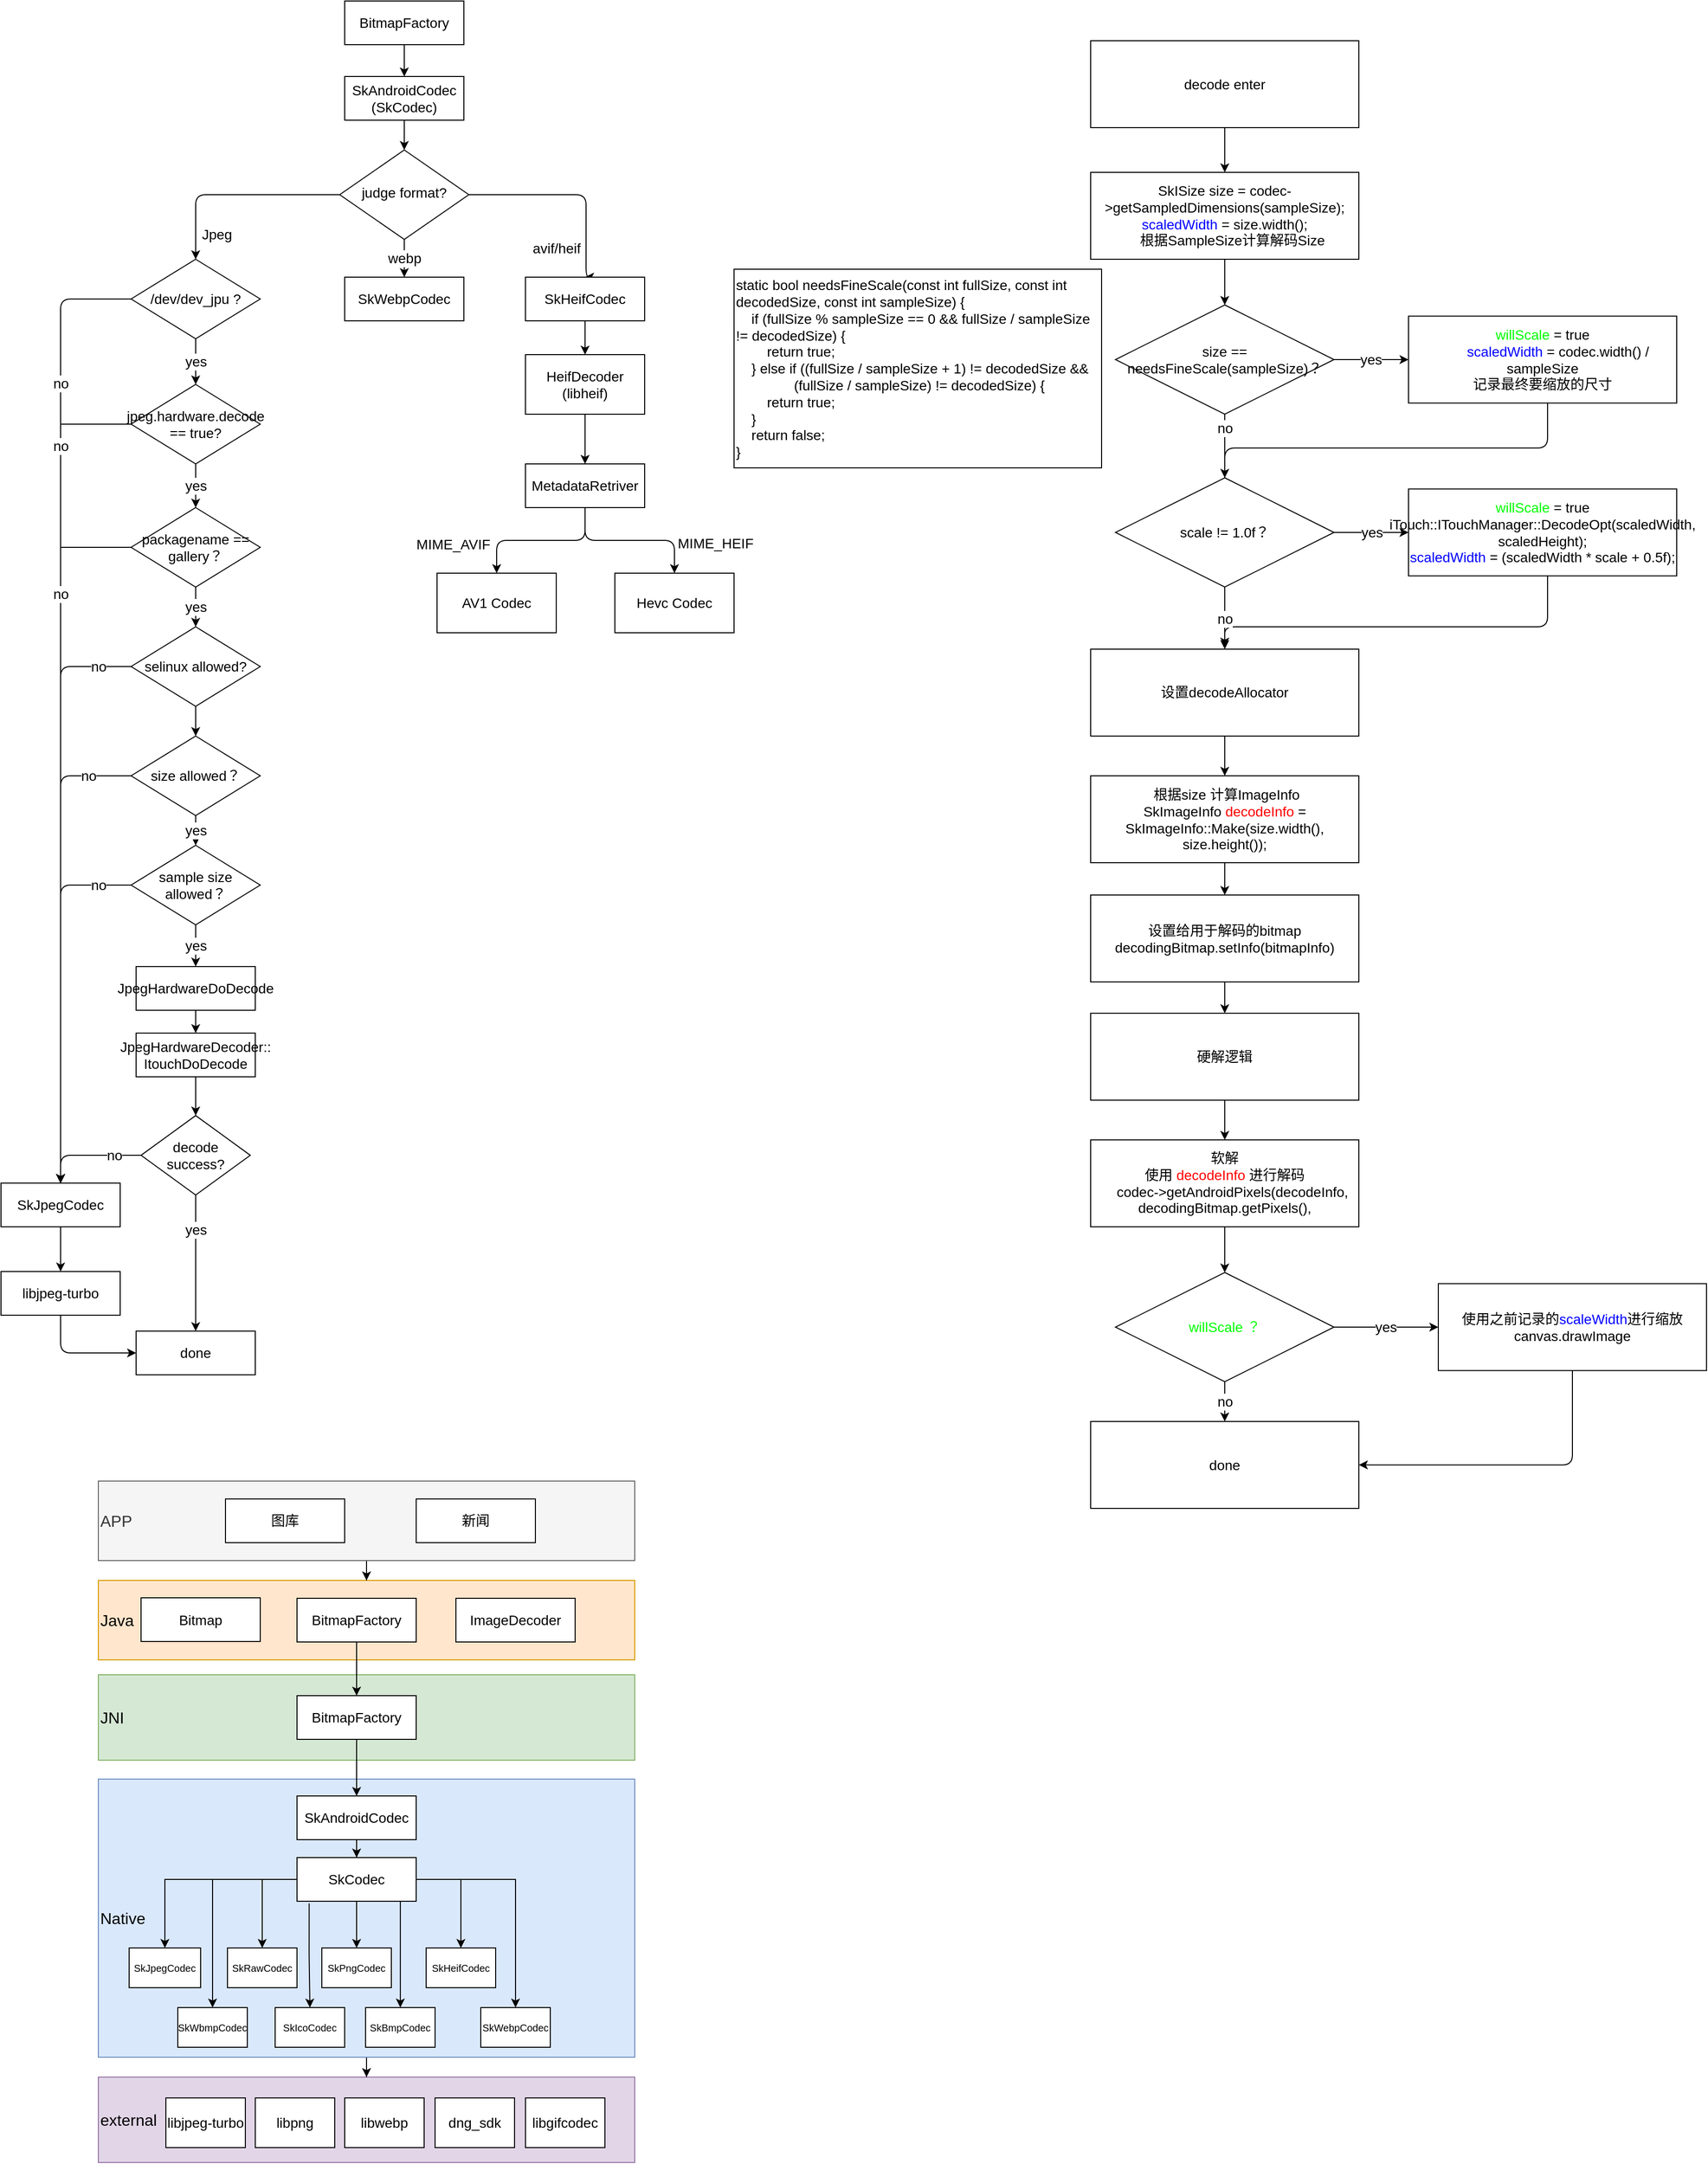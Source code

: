 <mxfile version="17.3.0" type="github" pages="3">
  <diagram id="500orS-XTbBu4sYQltuu" name="skia">
    <mxGraphModel dx="754" dy="507" grid="1" gridSize="10" guides="1" tooltips="1" connect="1" arrows="1" fold="1" page="1" pageScale="1" pageWidth="827" pageHeight="1169" math="0" shadow="0">
      <root>
        <mxCell id="0" />
        <mxCell id="1" parent="0" />
        <mxCell id="HiA6WimuZhYvN4gPvjFv-28" value="external" style="rounded=0;whiteSpace=wrap;html=1;fontSize=16;glass=0;strokeWidth=1;shadow=0;align=left;labelPosition=center;verticalLabelPosition=middle;verticalAlign=middle;fillColor=#e1d5e7;strokeColor=#9673a6;" vertex="1" parent="1">
          <mxGeometry x="110" y="2140" width="540" height="86" as="geometry" />
        </mxCell>
        <mxCell id="HiA6WimuZhYvN4gPvjFv-36" style="edgeStyle=orthogonalEdgeStyle;rounded=0;orthogonalLoop=1;jettySize=auto;html=1;fontSize=10;fontColor=#FFFFFF;exitX=0.5;exitY=1;exitDx=0;exitDy=0;" edge="1" parent="1" source="HiA6WimuZhYvN4gPvjFv-14" target="HiA6WimuZhYvN4gPvjFv-28">
          <mxGeometry relative="1" as="geometry">
            <mxPoint x="380" y="2117" as="sourcePoint" />
          </mxGeometry>
        </mxCell>
        <mxCell id="HiA6WimuZhYvN4gPvjFv-14" value="Native" style="rounded=0;whiteSpace=wrap;html=1;fontSize=16;glass=0;strokeWidth=1;shadow=0;align=left;labelPosition=center;verticalLabelPosition=middle;verticalAlign=middle;fillColor=#dae8fc;strokeColor=#6c8ebf;" vertex="1" parent="1">
          <mxGeometry x="110" y="1840" width="540" height="280" as="geometry" />
        </mxCell>
        <mxCell id="HiA6WimuZhYvN4gPvjFv-13" value="JNI" style="rounded=0;whiteSpace=wrap;html=1;fontSize=16;glass=0;strokeWidth=1;shadow=0;align=left;labelPosition=center;verticalLabelPosition=middle;verticalAlign=middle;fillColor=#d5e8d4;strokeColor=#82b366;" vertex="1" parent="1">
          <mxGeometry x="110" y="1735" width="540" height="86" as="geometry" />
        </mxCell>
        <mxCell id="HiA6WimuZhYvN4gPvjFv-4" value="Java" style="rounded=0;whiteSpace=wrap;html=1;fontSize=16;glass=0;strokeWidth=1;shadow=0;align=left;labelPosition=center;verticalLabelPosition=middle;verticalAlign=middle;fillColor=#ffe6cc;strokeColor=#d79b00;" vertex="1" parent="1">
          <mxGeometry x="110" y="1640" width="540" height="80" as="geometry" />
        </mxCell>
        <mxCell id="MJ2qZwMiihnjcdFoMeks-1" style="edgeStyle=orthogonalEdgeStyle;rounded=0;orthogonalLoop=1;jettySize=auto;html=1;entryX=0.5;entryY=0;entryDx=0;entryDy=0;fontSize=14;" parent="1" source="MJ2qZwMiihnjcdFoMeks-2" target="MJ2qZwMiihnjcdFoMeks-8" edge="1">
          <mxGeometry relative="1" as="geometry" />
        </mxCell>
        <mxCell id="MJ2qZwMiihnjcdFoMeks-2" value="SkAndroidCodec&lt;br&gt;(SkCodec)" style="rounded=0;whiteSpace=wrap;html=1;fontSize=14;glass=0;strokeWidth=1;shadow=0;" parent="1" vertex="1">
          <mxGeometry x="358" y="126" width="120" height="44" as="geometry" />
        </mxCell>
        <mxCell id="MJ2qZwMiihnjcdFoMeks-5" style="edgeStyle=orthogonalEdgeStyle;curved=0;rounded=1;sketch=0;orthogonalLoop=1;jettySize=auto;html=1;fontSize=14;" parent="1" source="MJ2qZwMiihnjcdFoMeks-8" target="MJ2qZwMiihnjcdFoMeks-15" edge="1">
          <mxGeometry relative="1" as="geometry" />
        </mxCell>
        <mxCell id="MJ2qZwMiihnjcdFoMeks-6" value="Jpeg" style="edgeLabel;html=1;align=center;verticalAlign=middle;resizable=0;points=[];fontSize=14;" parent="MJ2qZwMiihnjcdFoMeks-5" vertex="1" connectable="0">
          <mxGeometry x="-0.12" y="2" relative="1" as="geometry">
            <mxPoint x="-32" y="38" as="offset" />
          </mxGeometry>
        </mxCell>
        <mxCell id="MJ2qZwMiihnjcdFoMeks-7" value="webp" style="edgeStyle=orthogonalEdgeStyle;curved=0;rounded=1;sketch=0;orthogonalLoop=1;jettySize=auto;html=1;fontSize=14;" parent="1" source="MJ2qZwMiihnjcdFoMeks-8" target="MJ2qZwMiihnjcdFoMeks-11" edge="1">
          <mxGeometry relative="1" as="geometry" />
        </mxCell>
        <mxCell id="Aa1SYWjQIrs8PlUR-I1k-2" style="edgeStyle=orthogonalEdgeStyle;rounded=1;orthogonalLoop=1;jettySize=auto;html=1;fontSize=14;exitX=1;exitY=0.5;exitDx=0;exitDy=0;entryX=0.5;entryY=0;entryDx=0;entryDy=0;" parent="1" source="MJ2qZwMiihnjcdFoMeks-8" target="Aa1SYWjQIrs8PlUR-I1k-1" edge="1">
          <mxGeometry relative="1" as="geometry">
            <mxPoint x="463" y="236" as="sourcePoint" />
            <Array as="points">
              <mxPoint x="601" y="245" />
            </Array>
          </mxGeometry>
        </mxCell>
        <mxCell id="Aa1SYWjQIrs8PlUR-I1k-3" value="avif/heif" style="edgeLabel;html=1;align=center;verticalAlign=middle;resizable=0;points=[];fontSize=14;" parent="Aa1SYWjQIrs8PlUR-I1k-2" vertex="1" connectable="0">
          <mxGeometry x="0.306" y="-5" relative="1" as="geometry">
            <mxPoint x="-25" y="40" as="offset" />
          </mxGeometry>
        </mxCell>
        <mxCell id="MJ2qZwMiihnjcdFoMeks-8" value="judge format?" style="rhombus;whiteSpace=wrap;html=1;shadow=0;fontFamily=Helvetica;fontSize=14;align=center;strokeWidth=1;spacing=6;spacingTop=-4;rounded=0;" parent="1" vertex="1">
          <mxGeometry x="353" y="200" width="130" height="90" as="geometry" />
        </mxCell>
        <mxCell id="MJ2qZwMiihnjcdFoMeks-11" value="SkWebpCodec" style="rounded=0;whiteSpace=wrap;html=1;fontSize=14;glass=0;strokeWidth=1;shadow=0;" parent="1" vertex="1">
          <mxGeometry x="358" y="328" width="120" height="44" as="geometry" />
        </mxCell>
        <mxCell id="MJ2qZwMiihnjcdFoMeks-13" value="yes" style="edgeStyle=orthogonalEdgeStyle;curved=0;rounded=1;sketch=0;orthogonalLoop=1;jettySize=auto;html=1;fontSize=14;entryX=0.5;entryY=0;entryDx=0;entryDy=0;" parent="1" source="MJ2qZwMiihnjcdFoMeks-15" target="R-MHD2BmySgL1vxm9D8J-2" edge="1">
          <mxGeometry relative="1" as="geometry" />
        </mxCell>
        <mxCell id="MJ2qZwMiihnjcdFoMeks-14" value="no" style="edgeStyle=orthogonalEdgeStyle;rounded=1;orthogonalLoop=1;jettySize=auto;html=1;exitX=0;exitY=0.5;exitDx=0;exitDy=0;fontSize=14;" parent="1" source="MJ2qZwMiihnjcdFoMeks-15" target="MJ2qZwMiihnjcdFoMeks-23" edge="1">
          <mxGeometry x="-0.675" relative="1" as="geometry">
            <mxPoint as="offset" />
          </mxGeometry>
        </mxCell>
        <mxCell id="MJ2qZwMiihnjcdFoMeks-15" value="/dev/dev_jpu ?" style="rhombus;whiteSpace=wrap;html=1;rounded=0;sketch=0;fontSize=14;" parent="1" vertex="1">
          <mxGeometry x="143" y="310" width="130" height="80" as="geometry" />
        </mxCell>
        <mxCell id="MJ2qZwMiihnjcdFoMeks-16" value="yes" style="edgeStyle=orthogonalEdgeStyle;curved=0;rounded=1;sketch=0;orthogonalLoop=1;jettySize=auto;html=1;entryX=0.5;entryY=0;entryDx=0;entryDy=0;fontSize=14;startArrow=none;" parent="1" source="R-MHD2BmySgL1vxm9D8J-2" target="R-MHD2BmySgL1vxm9D8J-6" edge="1">
          <mxGeometry relative="1" as="geometry" />
        </mxCell>
        <mxCell id="R-MHD2BmySgL1vxm9D8J-11" style="edgeStyle=orthogonalEdgeStyle;rounded=0;orthogonalLoop=1;jettySize=auto;html=1;fontSize=14;" parent="1" source="MJ2qZwMiihnjcdFoMeks-17" target="R-MHD2BmySgL1vxm9D8J-10" edge="1">
          <mxGeometry relative="1" as="geometry" />
        </mxCell>
        <mxCell id="MJ2qZwMiihnjcdFoMeks-17" value="JpegHardwareDoDecode" style="rounded=0;whiteSpace=wrap;html=1;fontSize=14;glass=0;strokeWidth=1;shadow=0;" parent="1" vertex="1">
          <mxGeometry x="148" y="1022.04" width="120" height="44" as="geometry" />
        </mxCell>
        <mxCell id="MJ2qZwMiihnjcdFoMeks-18" value="no" style="edgeStyle=orthogonalEdgeStyle;curved=0;rounded=1;sketch=0;orthogonalLoop=1;jettySize=auto;html=1;entryX=0.5;entryY=0;entryDx=0;entryDy=0;fontSize=14;" parent="1" source="MJ2qZwMiihnjcdFoMeks-21" target="MJ2qZwMiihnjcdFoMeks-23" edge="1">
          <mxGeometry x="-0.492" relative="1" as="geometry">
            <mxPoint as="offset" />
          </mxGeometry>
        </mxCell>
        <mxCell id="MJ2qZwMiihnjcdFoMeks-19" style="edgeStyle=orthogonalEdgeStyle;curved=0;rounded=1;sketch=0;orthogonalLoop=1;jettySize=auto;html=1;entryX=0.5;entryY=0;entryDx=0;entryDy=0;fontSize=14;" parent="1" source="MJ2qZwMiihnjcdFoMeks-21" target="MJ2qZwMiihnjcdFoMeks-24" edge="1">
          <mxGeometry relative="1" as="geometry">
            <Array as="points">
              <mxPoint x="192" y="1232.04" />
              <mxPoint x="192" y="1232.04" />
            </Array>
          </mxGeometry>
        </mxCell>
        <mxCell id="MJ2qZwMiihnjcdFoMeks-20" value="yes" style="edgeLabel;html=1;align=center;verticalAlign=middle;resizable=0;points=[];fontSize=14;" parent="MJ2qZwMiihnjcdFoMeks-19" vertex="1" connectable="0">
          <mxGeometry x="-0.827" y="-1" relative="1" as="geometry">
            <mxPoint x="1" y="23" as="offset" />
          </mxGeometry>
        </mxCell>
        <mxCell id="MJ2qZwMiihnjcdFoMeks-21" value="decode success?" style="rhombus;whiteSpace=wrap;html=1;rounded=0;sketch=0;fontSize=14;" parent="1" vertex="1">
          <mxGeometry x="153" y="1172.04" width="110" height="80" as="geometry" />
        </mxCell>
        <mxCell id="MJ2qZwMiihnjcdFoMeks-22" style="edgeStyle=orthogonalEdgeStyle;rounded=1;orthogonalLoop=1;jettySize=auto;html=1;fontSize=14;exitX=0.5;exitY=1;exitDx=0;exitDy=0;" parent="1" source="MJ2qZwMiihnjcdFoMeks-23" target="R-MHD2BmySgL1vxm9D8J-13" edge="1">
          <mxGeometry relative="1" as="geometry" />
        </mxCell>
        <mxCell id="MJ2qZwMiihnjcdFoMeks-23" value="SkJpegCodec" style="rounded=0;whiteSpace=wrap;html=1;fontSize=14;glass=0;strokeWidth=1;shadow=0;" parent="1" vertex="1">
          <mxGeometry x="12" y="1240.04" width="120" height="44" as="geometry" />
        </mxCell>
        <mxCell id="MJ2qZwMiihnjcdFoMeks-24" value="done" style="rounded=0;whiteSpace=wrap;html=1;fontSize=14;glass=0;strokeWidth=1;shadow=0;" parent="1" vertex="1">
          <mxGeometry x="148" y="1389.04" width="120" height="44" as="geometry" />
        </mxCell>
        <mxCell id="PBzpi2QiT0-hBkKqJuno-2" style="edgeStyle=orthogonalEdgeStyle;rounded=0;orthogonalLoop=1;jettySize=auto;html=1;entryX=0.5;entryY=0;entryDx=0;entryDy=0;fontSize=14;" parent="1" source="PBzpi2QiT0-hBkKqJuno-1" target="MJ2qZwMiihnjcdFoMeks-2" edge="1">
          <mxGeometry relative="1" as="geometry" />
        </mxCell>
        <mxCell id="PBzpi2QiT0-hBkKqJuno-1" value="BitmapFactory" style="rounded=0;whiteSpace=wrap;html=1;fontSize=14;glass=0;strokeWidth=1;shadow=0;" parent="1" vertex="1">
          <mxGeometry x="358" y="50" width="120" height="44" as="geometry" />
        </mxCell>
        <mxCell id="I4JQez4P7GIW5LG1t6vE-2" value="" style="edgeStyle=orthogonalEdgeStyle;rounded=1;orthogonalLoop=1;jettySize=auto;html=1;fontSize=14;" parent="1" source="Aa1SYWjQIrs8PlUR-I1k-1" target="I4JQez4P7GIW5LG1t6vE-1" edge="1">
          <mxGeometry relative="1" as="geometry" />
        </mxCell>
        <mxCell id="Aa1SYWjQIrs8PlUR-I1k-1" value="SkHeifCodec" style="rounded=0;whiteSpace=wrap;html=1;fontSize=14;glass=0;strokeWidth=1;shadow=0;" parent="1" vertex="1">
          <mxGeometry x="540" y="328" width="120" height="44" as="geometry" />
        </mxCell>
        <mxCell id="I4JQez4P7GIW5LG1t6vE-4" value="" style="edgeStyle=orthogonalEdgeStyle;rounded=1;orthogonalLoop=1;jettySize=auto;html=1;fontSize=14;" parent="1" source="I4JQez4P7GIW5LG1t6vE-1" target="I4JQez4P7GIW5LG1t6vE-3" edge="1">
          <mxGeometry relative="1" as="geometry" />
        </mxCell>
        <mxCell id="I4JQez4P7GIW5LG1t6vE-1" value="HeifDecoder&lt;br&gt;(libheif)" style="whiteSpace=wrap;html=1;fontSize=14;rounded=0;glass=0;strokeWidth=1;shadow=0;" parent="1" vertex="1">
          <mxGeometry x="540" y="406" width="120" height="60" as="geometry" />
        </mxCell>
        <mxCell id="I4JQez4P7GIW5LG1t6vE-6" value="" style="edgeStyle=orthogonalEdgeStyle;rounded=1;orthogonalLoop=1;jettySize=auto;html=1;fontSize=14;" parent="1" source="I4JQez4P7GIW5LG1t6vE-3" target="I4JQez4P7GIW5LG1t6vE-5" edge="1">
          <mxGeometry relative="1" as="geometry" />
        </mxCell>
        <mxCell id="I4JQez4P7GIW5LG1t6vE-9" value="MIME_AVIF" style="edgeLabel;html=1;align=center;verticalAlign=middle;resizable=0;points=[];fontSize=14;" parent="I4JQez4P7GIW5LG1t6vE-6" vertex="1" connectable="0">
          <mxGeometry x="0.441" y="8" relative="1" as="geometry">
            <mxPoint x="-55" y="-4" as="offset" />
          </mxGeometry>
        </mxCell>
        <mxCell id="I4JQez4P7GIW5LG1t6vE-8" style="edgeStyle=orthogonalEdgeStyle;rounded=1;orthogonalLoop=1;jettySize=auto;html=1;fontSize=14;" parent="1" source="I4JQez4P7GIW5LG1t6vE-3" target="I4JQez4P7GIW5LG1t6vE-7" edge="1">
          <mxGeometry relative="1" as="geometry" />
        </mxCell>
        <mxCell id="I4JQez4P7GIW5LG1t6vE-10" value="MIME_HEIF" style="edgeLabel;html=1;align=center;verticalAlign=middle;resizable=0;points=[];fontSize=14;" parent="I4JQez4P7GIW5LG1t6vE-8" vertex="1" connectable="0">
          <mxGeometry x="0.369" y="-3" relative="1" as="geometry">
            <mxPoint x="57" as="offset" />
          </mxGeometry>
        </mxCell>
        <mxCell id="I4JQez4P7GIW5LG1t6vE-3" value="MetadataRetriver" style="whiteSpace=wrap;html=1;fontSize=14;rounded=0;glass=0;strokeWidth=1;shadow=0;" parent="1" vertex="1">
          <mxGeometry x="540" y="516" width="120" height="44" as="geometry" />
        </mxCell>
        <mxCell id="I4JQez4P7GIW5LG1t6vE-5" value="AV1 Codec" style="whiteSpace=wrap;html=1;fontSize=14;rounded=0;glass=0;strokeWidth=1;shadow=0;" parent="1" vertex="1">
          <mxGeometry x="451" y="626" width="120" height="60" as="geometry" />
        </mxCell>
        <mxCell id="I4JQez4P7GIW5LG1t6vE-7" value="Hevc Codec" style="whiteSpace=wrap;html=1;fontSize=14;rounded=0;glass=0;strokeWidth=1;shadow=0;" parent="1" vertex="1">
          <mxGeometry x="630" y="626" width="120" height="60" as="geometry" />
        </mxCell>
        <mxCell id="R-MHD2BmySgL1vxm9D8J-5" value="no" style="edgeStyle=orthogonalEdgeStyle;rounded=0;orthogonalLoop=1;jettySize=auto;html=1;entryX=0.5;entryY=0;entryDx=0;entryDy=0;exitX=0;exitY=0.5;exitDx=0;exitDy=0;fontSize=14;" parent="1" source="R-MHD2BmySgL1vxm9D8J-2" target="MJ2qZwMiihnjcdFoMeks-23" edge="1">
          <mxGeometry x="-0.777" relative="1" as="geometry">
            <Array as="points">
              <mxPoint x="72" y="476" />
            </Array>
            <mxPoint as="offset" />
          </mxGeometry>
        </mxCell>
        <mxCell id="R-MHD2BmySgL1vxm9D8J-2" value="jpeg.hardware.decode == true?" style="rhombus;whiteSpace=wrap;html=1;rounded=0;sketch=0;fontSize=14;" parent="1" vertex="1">
          <mxGeometry x="143" y="436" width="130" height="80" as="geometry" />
        </mxCell>
        <mxCell id="R-MHD2BmySgL1vxm9D8J-7" value="no" style="edgeStyle=orthogonalEdgeStyle;rounded=0;orthogonalLoop=1;jettySize=auto;html=1;fontSize=14;" parent="1" source="R-MHD2BmySgL1vxm9D8J-6" target="MJ2qZwMiihnjcdFoMeks-23" edge="1">
          <mxGeometry x="-0.67" relative="1" as="geometry">
            <mxPoint as="offset" />
          </mxGeometry>
        </mxCell>
        <mxCell id="R-MHD2BmySgL1vxm9D8J-8" value="yes" style="edgeStyle=orthogonalEdgeStyle;rounded=0;orthogonalLoop=1;jettySize=auto;html=1;fontSize=14;entryX=0.5;entryY=0;entryDx=0;entryDy=0;" parent="1" source="R-MHD2BmySgL1vxm9D8J-6" target="R-MHD2BmySgL1vxm9D8J-15" edge="1">
          <mxGeometry relative="1" as="geometry">
            <mxPoint x="208" y="700" as="targetPoint" />
          </mxGeometry>
        </mxCell>
        <mxCell id="R-MHD2BmySgL1vxm9D8J-6" value="packagename == gallery？" style="rhombus;whiteSpace=wrap;html=1;rounded=0;sketch=0;fontSize=14;" parent="1" vertex="1">
          <mxGeometry x="143" y="560" width="130" height="80" as="geometry" />
        </mxCell>
        <mxCell id="R-MHD2BmySgL1vxm9D8J-12" style="edgeStyle=orthogonalEdgeStyle;rounded=0;orthogonalLoop=1;jettySize=auto;html=1;fontSize=14;" parent="1" source="R-MHD2BmySgL1vxm9D8J-10" target="MJ2qZwMiihnjcdFoMeks-21" edge="1">
          <mxGeometry relative="1" as="geometry" />
        </mxCell>
        <mxCell id="R-MHD2BmySgL1vxm9D8J-10" value="JpegHardwareDecoder::&lt;br&gt;ItouchDoDecode" style="rounded=0;whiteSpace=wrap;html=1;fontSize=14;glass=0;strokeWidth=1;shadow=0;" parent="1" vertex="1">
          <mxGeometry x="148" y="1089.04" width="120" height="44" as="geometry" />
        </mxCell>
        <mxCell id="R-MHD2BmySgL1vxm9D8J-14" style="edgeStyle=orthogonalEdgeStyle;rounded=1;orthogonalLoop=1;jettySize=auto;html=1;entryX=0;entryY=0.5;entryDx=0;entryDy=0;fontSize=14;exitX=0.5;exitY=1;exitDx=0;exitDy=0;" parent="1" source="R-MHD2BmySgL1vxm9D8J-13" target="MJ2qZwMiihnjcdFoMeks-24" edge="1">
          <mxGeometry relative="1" as="geometry" />
        </mxCell>
        <mxCell id="R-MHD2BmySgL1vxm9D8J-13" value="libjpeg-turbo" style="rounded=0;whiteSpace=wrap;html=1;fontSize=14;glass=0;strokeWidth=1;shadow=0;" parent="1" vertex="1">
          <mxGeometry x="12" y="1329.04" width="120" height="44" as="geometry" />
        </mxCell>
        <mxCell id="R-MHD2BmySgL1vxm9D8J-17" value="yes" style="edgeStyle=orthogonalEdgeStyle;rounded=1;orthogonalLoop=1;jettySize=auto;html=1;entryX=0.5;entryY=0;entryDx=0;entryDy=0;fontSize=14;exitX=0.5;exitY=1;exitDx=0;exitDy=0;" parent="1" source="R-MHD2BmySgL1vxm9D8J-21" target="MJ2qZwMiihnjcdFoMeks-17" edge="1">
          <mxGeometry relative="1" as="geometry">
            <mxPoint x="207.941" y="990.004" as="sourcePoint" />
          </mxGeometry>
        </mxCell>
        <mxCell id="R-MHD2BmySgL1vxm9D8J-18" value="no" style="edgeStyle=orthogonalEdgeStyle;rounded=1;orthogonalLoop=1;jettySize=auto;html=1;fontSize=14;" parent="1" source="R-MHD2BmySgL1vxm9D8J-15" target="MJ2qZwMiihnjcdFoMeks-23" edge="1">
          <mxGeometry x="-0.888" relative="1" as="geometry">
            <mxPoint as="offset" />
          </mxGeometry>
        </mxCell>
        <mxCell id="R-MHD2BmySgL1vxm9D8J-20" style="edgeStyle=orthogonalEdgeStyle;rounded=1;orthogonalLoop=1;jettySize=auto;html=1;fontSize=14;" parent="1" source="R-MHD2BmySgL1vxm9D8J-15" target="R-MHD2BmySgL1vxm9D8J-19" edge="1">
          <mxGeometry relative="1" as="geometry" />
        </mxCell>
        <mxCell id="R-MHD2BmySgL1vxm9D8J-15" value="selinux allowed?" style="rhombus;whiteSpace=wrap;html=1;rounded=0;sketch=0;fontSize=14;" parent="1" vertex="1">
          <mxGeometry x="143" y="680" width="130" height="80" as="geometry" />
        </mxCell>
        <mxCell id="R-MHD2BmySgL1vxm9D8J-22" value="yes" style="edgeStyle=orthogonalEdgeStyle;rounded=1;orthogonalLoop=1;jettySize=auto;html=1;fontSize=14;" parent="1" source="R-MHD2BmySgL1vxm9D8J-19" target="R-MHD2BmySgL1vxm9D8J-21" edge="1">
          <mxGeometry relative="1" as="geometry" />
        </mxCell>
        <mxCell id="R-MHD2BmySgL1vxm9D8J-23" value="no" style="edgeStyle=orthogonalEdgeStyle;rounded=1;orthogonalLoop=1;jettySize=auto;html=1;entryX=0.5;entryY=0;entryDx=0;entryDy=0;fontSize=14;" parent="1" source="R-MHD2BmySgL1vxm9D8J-19" target="MJ2qZwMiihnjcdFoMeks-23" edge="1">
          <mxGeometry x="-0.821" relative="1" as="geometry">
            <mxPoint as="offset" />
          </mxGeometry>
        </mxCell>
        <mxCell id="R-MHD2BmySgL1vxm9D8J-19" value="size allowed？" style="rhombus;whiteSpace=wrap;html=1;rounded=0;sketch=0;fontSize=14;" parent="1" vertex="1">
          <mxGeometry x="143" y="790" width="130" height="80" as="geometry" />
        </mxCell>
        <mxCell id="R-MHD2BmySgL1vxm9D8J-24" value="no" style="edgeStyle=orthogonalEdgeStyle;rounded=1;orthogonalLoop=1;jettySize=auto;html=1;entryX=0.5;entryY=0;entryDx=0;entryDy=0;fontSize=14;" parent="1" source="R-MHD2BmySgL1vxm9D8J-21" target="MJ2qZwMiihnjcdFoMeks-23" edge="1">
          <mxGeometry x="-0.822" relative="1" as="geometry">
            <mxPoint as="offset" />
          </mxGeometry>
        </mxCell>
        <mxCell id="R-MHD2BmySgL1vxm9D8J-21" value="sample size allowed？" style="rhombus;whiteSpace=wrap;html=1;rounded=0;sketch=0;fontSize=14;" parent="1" vertex="1">
          <mxGeometry x="143" y="900" width="130" height="80" as="geometry" />
        </mxCell>
        <mxCell id="R-MHD2BmySgL1vxm9D8J-27" value="" style="edgeStyle=orthogonalEdgeStyle;rounded=1;orthogonalLoop=1;jettySize=auto;html=1;fontSize=14;entryX=0.5;entryY=0;entryDx=0;entryDy=0;" parent="1" source="R-MHD2BmySgL1vxm9D8J-25" target="R-MHD2BmySgL1vxm9D8J-29" edge="1">
          <mxGeometry relative="1" as="geometry">
            <mxPoint x="1244" y="383.75" as="targetPoint" />
          </mxGeometry>
        </mxCell>
        <mxCell id="R-MHD2BmySgL1vxm9D8J-25" value="SkISize size = codec-&amp;gt;getSampledDimensions(sampleSize);&lt;br&gt;&lt;font color=&quot;#0000ff&quot;&gt;scaledWidth &lt;/font&gt;= size.width();&lt;br&gt;&lt;div&gt;&amp;nbsp; &amp;nbsp; 根据SampleSize计算解码Size&lt;/div&gt;" style="whiteSpace=wrap;html=1;fontSize=14;rounded=0;glass=0;strokeWidth=1;shadow=0;" parent="1" vertex="1">
          <mxGeometry x="1109" y="222.5" width="270" height="87.5" as="geometry" />
        </mxCell>
        <mxCell id="R-MHD2BmySgL1vxm9D8J-33" style="edgeStyle=orthogonalEdgeStyle;rounded=1;orthogonalLoop=1;jettySize=auto;html=1;entryX=0.5;entryY=0;entryDx=0;entryDy=0;fontSize=14;" parent="1" source="R-MHD2BmySgL1vxm9D8J-28" target="R-MHD2BmySgL1vxm9D8J-34" edge="1">
          <mxGeometry relative="1" as="geometry">
            <Array as="points">
              <mxPoint x="1569" y="500" />
              <mxPoint x="1244" y="500" />
            </Array>
          </mxGeometry>
        </mxCell>
        <mxCell id="R-MHD2BmySgL1vxm9D8J-28" value="&lt;font color=&quot;#00ff00&quot;&gt;willScale&lt;/font&gt; = true&lt;br&gt;&lt;div&gt;&amp;nbsp; &amp;nbsp; &amp;nbsp; &amp;nbsp; &lt;font color=&quot;#0000ff&quot;&gt;scaledWidth&lt;/font&gt; = codec.width() / sampleSize&lt;/div&gt;&lt;div&gt;记录最终要缩放的尺寸&lt;/div&gt;" style="whiteSpace=wrap;html=1;fontSize=14;rounded=0;glass=0;strokeWidth=1;shadow=0;" parent="1" vertex="1">
          <mxGeometry x="1429" y="367.25" width="270" height="87.5" as="geometry" />
        </mxCell>
        <mxCell id="R-MHD2BmySgL1vxm9D8J-30" value="yes" style="edgeStyle=orthogonalEdgeStyle;rounded=1;orthogonalLoop=1;jettySize=auto;html=1;fontSize=14;" parent="1" source="R-MHD2BmySgL1vxm9D8J-29" target="R-MHD2BmySgL1vxm9D8J-28" edge="1">
          <mxGeometry relative="1" as="geometry" />
        </mxCell>
        <mxCell id="R-MHD2BmySgL1vxm9D8J-32" value="yes" style="edgeStyle=orthogonalEdgeStyle;rounded=1;orthogonalLoop=1;jettySize=auto;html=1;entryX=0;entryY=0.5;entryDx=0;entryDy=0;fontSize=14;startArrow=none;" parent="1" source="R-MHD2BmySgL1vxm9D8J-34" target="R-MHD2BmySgL1vxm9D8J-31" edge="1">
          <mxGeometry relative="1" as="geometry" />
        </mxCell>
        <mxCell id="R-MHD2BmySgL1vxm9D8J-29" value="size == needsFineScale(sampleSize)？" style="rhombus;whiteSpace=wrap;html=1;fontSize=14;" parent="1" vertex="1">
          <mxGeometry x="1134" y="356" width="220" height="110" as="geometry" />
        </mxCell>
        <mxCell id="R-MHD2BmySgL1vxm9D8J-38" style="edgeStyle=orthogonalEdgeStyle;rounded=1;orthogonalLoop=1;jettySize=auto;html=1;fontSize=14;" parent="1" source="R-MHD2BmySgL1vxm9D8J-31" edge="1">
          <mxGeometry relative="1" as="geometry">
            <mxPoint x="1244" y="700" as="targetPoint" />
            <Array as="points">
              <mxPoint x="1569" y="680" />
              <mxPoint x="1244" y="680" />
            </Array>
          </mxGeometry>
        </mxCell>
        <mxCell id="R-MHD2BmySgL1vxm9D8J-31" value="&lt;font color=&quot;#00ff00&quot;&gt;willScale&lt;/font&gt;&amp;nbsp;= true&lt;br&gt;iTouch::ITouchManager::DecodeOpt(scaledWidth, scaledHeight);&lt;br&gt;&lt;font color=&quot;#0000ff&quot;&gt;scaledWidth&lt;/font&gt; = (scaledWidth * scale + 0.5f);" style="whiteSpace=wrap;html=1;fontSize=14;rounded=0;glass=0;strokeWidth=1;shadow=0;" parent="1" vertex="1">
          <mxGeometry x="1429" y="541.25" width="270" height="87.5" as="geometry" />
        </mxCell>
        <mxCell id="R-MHD2BmySgL1vxm9D8J-37" value="no" style="edgeStyle=orthogonalEdgeStyle;rounded=1;orthogonalLoop=1;jettySize=auto;html=1;entryX=0.5;entryY=0;entryDx=0;entryDy=0;fontSize=14;" parent="1" source="R-MHD2BmySgL1vxm9D8J-34" target="R-MHD2BmySgL1vxm9D8J-36" edge="1">
          <mxGeometry relative="1" as="geometry" />
        </mxCell>
        <mxCell id="R-MHD2BmySgL1vxm9D8J-34" value="scale != 1.0f？" style="rhombus;whiteSpace=wrap;html=1;fontSize=14;" parent="1" vertex="1">
          <mxGeometry x="1134" y="530" width="220" height="110" as="geometry" />
        </mxCell>
        <mxCell id="R-MHD2BmySgL1vxm9D8J-35" value="no" style="edgeStyle=orthogonalEdgeStyle;rounded=1;orthogonalLoop=1;jettySize=auto;html=1;entryX=0.5;entryY=0;entryDx=0;entryDy=0;fontSize=14;endArrow=none;" parent="1" source="R-MHD2BmySgL1vxm9D8J-29" target="R-MHD2BmySgL1vxm9D8J-34" edge="1">
          <mxGeometry x="-0.562" relative="1" as="geometry">
            <mxPoint x="1244" y="466" as="sourcePoint" />
            <mxPoint x="1240" y="702.5" as="targetPoint" />
            <Array as="points">
              <mxPoint x="1244" y="480" />
              <mxPoint x="1244" y="480" />
            </Array>
            <mxPoint as="offset" />
          </mxGeometry>
        </mxCell>
        <mxCell id="R-MHD2BmySgL1vxm9D8J-41" style="edgeStyle=orthogonalEdgeStyle;rounded=1;orthogonalLoop=1;jettySize=auto;html=1;entryX=0.5;entryY=0;entryDx=0;entryDy=0;fontSize=14;" parent="1" source="R-MHD2BmySgL1vxm9D8J-36" target="R-MHD2BmySgL1vxm9D8J-39" edge="1">
          <mxGeometry relative="1" as="geometry" />
        </mxCell>
        <mxCell id="R-MHD2BmySgL1vxm9D8J-36" value="设置decodeAllocator" style="whiteSpace=wrap;html=1;fontSize=14;rounded=0;glass=0;strokeWidth=1;shadow=0;" parent="1" vertex="1">
          <mxGeometry x="1109" y="702.5" width="270" height="87.5" as="geometry" />
        </mxCell>
        <mxCell id="R-MHD2BmySgL1vxm9D8J-42" style="edgeStyle=orthogonalEdgeStyle;rounded=1;orthogonalLoop=1;jettySize=auto;html=1;fontSize=14;" parent="1" source="R-MHD2BmySgL1vxm9D8J-39" target="R-MHD2BmySgL1vxm9D8J-40" edge="1">
          <mxGeometry relative="1" as="geometry" />
        </mxCell>
        <mxCell id="R-MHD2BmySgL1vxm9D8J-39" value="&lt;div&gt;&amp;nbsp;根据size 计算ImageInfo&lt;/div&gt;&lt;div&gt;SkImageInfo &lt;font color=&quot;#ff0000&quot;&gt;decodeInfo &lt;/font&gt;= SkImageInfo::Make(size.width(), size.height()&lt;span&gt;);&lt;/span&gt;&lt;/div&gt;" style="whiteSpace=wrap;html=1;fontSize=14;rounded=0;glass=0;strokeWidth=1;shadow=0;" parent="1" vertex="1">
          <mxGeometry x="1109" y="830" width="270" height="87.5" as="geometry" />
        </mxCell>
        <mxCell id="R-MHD2BmySgL1vxm9D8J-44" style="edgeStyle=orthogonalEdgeStyle;rounded=1;orthogonalLoop=1;jettySize=auto;html=1;fontSize=14;" parent="1" source="R-MHD2BmySgL1vxm9D8J-40" target="R-MHD2BmySgL1vxm9D8J-43" edge="1">
          <mxGeometry relative="1" as="geometry" />
        </mxCell>
        <mxCell id="R-MHD2BmySgL1vxm9D8J-40" value="&lt;div&gt;设置给用于解码的bitmap&lt;/div&gt;&lt;div&gt;decodingBitmap.setInfo(bitmapInfo)&lt;br&gt;&lt;/div&gt;" style="whiteSpace=wrap;html=1;fontSize=14;rounded=0;glass=0;strokeWidth=1;shadow=0;" parent="1" vertex="1">
          <mxGeometry x="1109" y="950" width="270" height="87.5" as="geometry" />
        </mxCell>
        <mxCell id="R-MHD2BmySgL1vxm9D8J-46" style="edgeStyle=orthogonalEdgeStyle;rounded=1;orthogonalLoop=1;jettySize=auto;html=1;fontSize=14;" parent="1" source="R-MHD2BmySgL1vxm9D8J-43" target="R-MHD2BmySgL1vxm9D8J-45" edge="1">
          <mxGeometry relative="1" as="geometry" />
        </mxCell>
        <mxCell id="R-MHD2BmySgL1vxm9D8J-43" value="&lt;div&gt;硬解逻辑&lt;/div&gt;" style="whiteSpace=wrap;html=1;fontSize=14;rounded=0;glass=0;strokeWidth=1;shadow=0;" parent="1" vertex="1">
          <mxGeometry x="1109" y="1069.04" width="270" height="87.5" as="geometry" />
        </mxCell>
        <mxCell id="R-MHD2BmySgL1vxm9D8J-49" style="edgeStyle=orthogonalEdgeStyle;rounded=1;orthogonalLoop=1;jettySize=auto;html=1;fontSize=14;fontColor=#00FF00;" parent="1" source="R-MHD2BmySgL1vxm9D8J-45" target="R-MHD2BmySgL1vxm9D8J-48" edge="1">
          <mxGeometry relative="1" as="geometry" />
        </mxCell>
        <mxCell id="R-MHD2BmySgL1vxm9D8J-45" value="&lt;div&gt;软解&lt;/div&gt;&lt;div&gt;使用 &lt;font color=&quot;#ff0000&quot;&gt;decodeInfo &lt;/font&gt;进行解码&lt;/div&gt;&lt;div&gt;&lt;div&gt;&amp;nbsp; &amp;nbsp; codec-&amp;gt;getAndroidPixels(decodeInfo, decodingBitmap.getPixels(),&lt;/div&gt;&lt;/div&gt;" style="whiteSpace=wrap;html=1;fontSize=14;rounded=0;glass=0;strokeWidth=1;shadow=0;" parent="1" vertex="1">
          <mxGeometry x="1109" y="1196.54" width="270" height="87.5" as="geometry" />
        </mxCell>
        <mxCell id="R-MHD2BmySgL1vxm9D8J-53" style="edgeStyle=orthogonalEdgeStyle;rounded=1;orthogonalLoop=1;jettySize=auto;html=1;entryX=1;entryY=0.5;entryDx=0;entryDy=0;fontSize=14;fontColor=#000000;" parent="1" source="R-MHD2BmySgL1vxm9D8J-47" target="R-MHD2BmySgL1vxm9D8J-51" edge="1">
          <mxGeometry relative="1" as="geometry">
            <Array as="points">
              <mxPoint x="1594" y="1524" />
            </Array>
          </mxGeometry>
        </mxCell>
        <mxCell id="R-MHD2BmySgL1vxm9D8J-47" value="使用之前记录的&lt;font color=&quot;#0000ff&quot;&gt;scaleWidth&lt;/font&gt;进行缩放&lt;br&gt;canvas.drawImage" style="whiteSpace=wrap;html=1;fontSize=14;rounded=0;glass=0;strokeWidth=1;shadow=0;" parent="1" vertex="1">
          <mxGeometry x="1459" y="1341.25" width="270" height="87.5" as="geometry" />
        </mxCell>
        <mxCell id="R-MHD2BmySgL1vxm9D8J-50" value="yes" style="edgeStyle=orthogonalEdgeStyle;rounded=1;orthogonalLoop=1;jettySize=auto;html=1;fontSize=14;fontColor=#000000;" parent="1" source="R-MHD2BmySgL1vxm9D8J-48" target="R-MHD2BmySgL1vxm9D8J-47" edge="1">
          <mxGeometry relative="1" as="geometry" />
        </mxCell>
        <mxCell id="R-MHD2BmySgL1vxm9D8J-52" value="no" style="edgeStyle=orthogonalEdgeStyle;rounded=1;orthogonalLoop=1;jettySize=auto;html=1;entryX=0.5;entryY=0;entryDx=0;entryDy=0;fontSize=14;fontColor=#000000;" parent="1" source="R-MHD2BmySgL1vxm9D8J-48" target="R-MHD2BmySgL1vxm9D8J-51" edge="1">
          <mxGeometry relative="1" as="geometry" />
        </mxCell>
        <mxCell id="R-MHD2BmySgL1vxm9D8J-48" value="&lt;font color=&quot;#00ff00&quot;&gt;willScale ？&lt;/font&gt;" style="rhombus;whiteSpace=wrap;html=1;fontSize=14;" parent="1" vertex="1">
          <mxGeometry x="1134" y="1330" width="220" height="110" as="geometry" />
        </mxCell>
        <mxCell id="R-MHD2BmySgL1vxm9D8J-51" value="done" style="whiteSpace=wrap;html=1;fontSize=14;rounded=0;glass=0;strokeWidth=1;shadow=0;" parent="1" vertex="1">
          <mxGeometry x="1109" y="1480" width="270" height="87.5" as="geometry" />
        </mxCell>
        <mxCell id="R-MHD2BmySgL1vxm9D8J-55" style="edgeStyle=orthogonalEdgeStyle;rounded=1;orthogonalLoop=1;jettySize=auto;html=1;fontSize=14;fontColor=#000000;" parent="1" source="R-MHD2BmySgL1vxm9D8J-54" target="R-MHD2BmySgL1vxm9D8J-25" edge="1">
          <mxGeometry relative="1" as="geometry" />
        </mxCell>
        <mxCell id="R-MHD2BmySgL1vxm9D8J-54" value="decode enter" style="whiteSpace=wrap;html=1;fontSize=14;rounded=0;glass=0;strokeWidth=1;shadow=0;" parent="1" vertex="1">
          <mxGeometry x="1109" y="90" width="270" height="87.5" as="geometry" />
        </mxCell>
        <mxCell id="UaKKXYOaUqRYQ_CeCZ6T-1" value="&lt;div&gt;static bool needsFineScale(const int fullSize, const int decodedSize, const int sampleSize) {&lt;/div&gt;&lt;div&gt;&amp;nbsp; &amp;nbsp; if (fullSize % sampleSize == 0 &amp;amp;&amp;amp; fullSize / sampleSize != decodedSize) {&lt;/div&gt;&lt;div&gt;&amp;nbsp; &amp;nbsp; &amp;nbsp; &amp;nbsp; return true;&lt;/div&gt;&lt;div&gt;&amp;nbsp; &amp;nbsp; } else if ((fullSize / sampleSize + 1) != decodedSize &amp;amp;&amp;amp;&lt;/div&gt;&lt;div&gt;&amp;nbsp; &amp;nbsp; &amp;nbsp; &amp;nbsp; &amp;nbsp; &amp;nbsp; &amp;nbsp; &amp;nbsp;(fullSize / sampleSize) != decodedSize) {&lt;/div&gt;&lt;div&gt;&amp;nbsp; &amp;nbsp; &amp;nbsp; &amp;nbsp; return true;&lt;/div&gt;&lt;div&gt;&amp;nbsp; &amp;nbsp; }&lt;/div&gt;&lt;div&gt;&amp;nbsp; &amp;nbsp; return false;&lt;/div&gt;&lt;div&gt;}&lt;/div&gt;" style="whiteSpace=wrap;html=1;fontSize=14;rounded=0;glass=0;strokeWidth=1;shadow=0;align=left;" parent="1" vertex="1">
          <mxGeometry x="750" y="320" width="370" height="200" as="geometry" />
        </mxCell>
        <mxCell id="HiA6WimuZhYvN4gPvjFv-16" style="edgeStyle=orthogonalEdgeStyle;rounded=0;orthogonalLoop=1;jettySize=auto;html=1;fontColor=#000000;" edge="1" parent="1" source="HiA6WimuZhYvN4gPvjFv-2" target="HiA6WimuZhYvN4gPvjFv-6">
          <mxGeometry relative="1" as="geometry" />
        </mxCell>
        <mxCell id="HiA6WimuZhYvN4gPvjFv-2" value="BitmapFactory" style="rounded=0;whiteSpace=wrap;html=1;fontSize=14;glass=0;strokeWidth=1;shadow=0;fontColor=#000000;" vertex="1" parent="1">
          <mxGeometry x="310" y="1658" width="120" height="44" as="geometry" />
        </mxCell>
        <mxCell id="HiA6WimuZhYvN4gPvjFv-3" value="ImageDecoder" style="rounded=0;whiteSpace=wrap;html=1;fontSize=14;glass=0;strokeWidth=1;shadow=0;fontColor=#000000;" vertex="1" parent="1">
          <mxGeometry x="470" y="1658" width="120" height="44" as="geometry" />
        </mxCell>
        <mxCell id="HiA6WimuZhYvN4gPvjFv-17" style="edgeStyle=orthogonalEdgeStyle;rounded=0;orthogonalLoop=1;jettySize=auto;html=1;fontColor=#000000;" edge="1" parent="1" source="HiA6WimuZhYvN4gPvjFv-6" target="HiA6WimuZhYvN4gPvjFv-7">
          <mxGeometry relative="1" as="geometry" />
        </mxCell>
        <mxCell id="HiA6WimuZhYvN4gPvjFv-6" value="BitmapFactory" style="rounded=0;whiteSpace=wrap;html=1;fontSize=14;glass=0;strokeWidth=1;shadow=0;fontColor=#000000;" vertex="1" parent="1">
          <mxGeometry x="310" y="1756" width="120" height="44" as="geometry" />
        </mxCell>
        <mxCell id="HiA6WimuZhYvN4gPvjFv-18" style="edgeStyle=orthogonalEdgeStyle;rounded=0;orthogonalLoop=1;jettySize=auto;html=1;fontColor=#000000;" edge="1" parent="1" source="HiA6WimuZhYvN4gPvjFv-7" target="HiA6WimuZhYvN4gPvjFv-9">
          <mxGeometry relative="1" as="geometry" />
        </mxCell>
        <mxCell id="HiA6WimuZhYvN4gPvjFv-7" value="SkAndroidCodec" style="rounded=0;whiteSpace=wrap;html=1;fontSize=14;glass=0;strokeWidth=1;shadow=0;fontColor=#000000;" vertex="1" parent="1">
          <mxGeometry x="310" y="1857" width="120" height="44" as="geometry" />
        </mxCell>
        <mxCell id="HiA6WimuZhYvN4gPvjFv-29" style="edgeStyle=orthogonalEdgeStyle;rounded=0;orthogonalLoop=1;jettySize=auto;html=1;fontSize=16;fontColor=#FFFFFF;" edge="1" parent="1" source="HiA6WimuZhYvN4gPvjFv-9" target="HiA6WimuZhYvN4gPvjFv-22">
          <mxGeometry relative="1" as="geometry" />
        </mxCell>
        <mxCell id="HiA6WimuZhYvN4gPvjFv-30" style="edgeStyle=orthogonalEdgeStyle;rounded=0;orthogonalLoop=1;jettySize=auto;html=1;fontSize=16;fontColor=#FFFFFF;exitX=0.5;exitY=1;exitDx=0;exitDy=0;" edge="1" parent="1" source="HiA6WimuZhYvN4gPvjFv-9" target="HiA6WimuZhYvN4gPvjFv-23">
          <mxGeometry relative="1" as="geometry">
            <mxPoint x="363" y="1964" as="sourcePoint" />
          </mxGeometry>
        </mxCell>
        <mxCell id="HiA6WimuZhYvN4gPvjFv-31" style="edgeStyle=orthogonalEdgeStyle;rounded=0;orthogonalLoop=1;jettySize=auto;html=1;fontSize=16;fontColor=#FFFFFF;" edge="1" parent="1" source="HiA6WimuZhYvN4gPvjFv-9" target="HiA6WimuZhYvN4gPvjFv-24">
          <mxGeometry relative="1" as="geometry" />
        </mxCell>
        <mxCell id="HiA6WimuZhYvN4gPvjFv-32" style="edgeStyle=orthogonalEdgeStyle;rounded=0;orthogonalLoop=1;jettySize=auto;html=1;entryX=0.5;entryY=0;entryDx=0;entryDy=0;fontSize=16;fontColor=#FFFFFF;" edge="1" parent="1" source="HiA6WimuZhYvN4gPvjFv-9" target="HiA6WimuZhYvN4gPvjFv-27">
          <mxGeometry relative="1" as="geometry" />
        </mxCell>
        <mxCell id="HiA6WimuZhYvN4gPvjFv-34" style="edgeStyle=orthogonalEdgeStyle;rounded=0;orthogonalLoop=1;jettySize=auto;html=1;fontSize=16;fontColor=#FFFFFF;exitX=0;exitY=0.5;exitDx=0;exitDy=0;" edge="1" parent="1" source="HiA6WimuZhYvN4gPvjFv-9" target="HiA6WimuZhYvN4gPvjFv-25">
          <mxGeometry relative="1" as="geometry" />
        </mxCell>
        <mxCell id="HiA6WimuZhYvN4gPvjFv-40" style="edgeStyle=orthogonalEdgeStyle;rounded=0;orthogonalLoop=1;jettySize=auto;html=1;fontSize=10;fontColor=#FFFFFF;" edge="1" parent="1" source="HiA6WimuZhYvN4gPvjFv-9" target="HiA6WimuZhYvN4gPvjFv-37">
          <mxGeometry relative="1" as="geometry" />
        </mxCell>
        <mxCell id="HiA6WimuZhYvN4gPvjFv-43" style="edgeStyle=orthogonalEdgeStyle;rounded=0;orthogonalLoop=1;jettySize=auto;html=1;entryX=0.5;entryY=0;entryDx=0;entryDy=0;fontSize=10;fontColor=#FFFFFF;exitX=0.102;exitY=1.047;exitDx=0;exitDy=0;exitPerimeter=0;" edge="1" parent="1" source="HiA6WimuZhYvN4gPvjFv-9" target="HiA6WimuZhYvN4gPvjFv-26">
          <mxGeometry relative="1" as="geometry" />
        </mxCell>
        <mxCell id="HiA6WimuZhYvN4gPvjFv-44" style="edgeStyle=orthogonalEdgeStyle;rounded=0;orthogonalLoop=1;jettySize=auto;html=1;fontSize=10;fontColor=#FFFFFF;exitX=0.867;exitY=1.009;exitDx=0;exitDy=0;exitPerimeter=0;" edge="1" parent="1" source="HiA6WimuZhYvN4gPvjFv-9" target="HiA6WimuZhYvN4gPvjFv-38">
          <mxGeometry relative="1" as="geometry" />
        </mxCell>
        <mxCell id="HiA6WimuZhYvN4gPvjFv-9" value="SkCodec" style="rounded=0;whiteSpace=wrap;html=1;fontSize=14;glass=0;strokeWidth=1;shadow=0;fontColor=#000000;" vertex="1" parent="1">
          <mxGeometry x="310" y="1919" width="120" height="44" as="geometry" />
        </mxCell>
        <mxCell id="HiA6WimuZhYvN4gPvjFv-19" style="edgeStyle=orthogonalEdgeStyle;rounded=0;orthogonalLoop=1;jettySize=auto;html=1;fontColor=#000000;" edge="1" parent="1" source="HiA6WimuZhYvN4gPvjFv-10" target="HiA6WimuZhYvN4gPvjFv-4">
          <mxGeometry relative="1" as="geometry" />
        </mxCell>
        <mxCell id="HiA6WimuZhYvN4gPvjFv-10" value="APP" style="rounded=0;whiteSpace=wrap;html=1;fontSize=16;glass=0;strokeWidth=1;shadow=0;align=left;fillColor=#f5f5f5;strokeColor=#666666;fontColor=#333333;" vertex="1" parent="1">
          <mxGeometry x="110" y="1540" width="540" height="80" as="geometry" />
        </mxCell>
        <mxCell id="HiA6WimuZhYvN4gPvjFv-11" value="图库" style="rounded=0;whiteSpace=wrap;html=1;fontSize=14;glass=0;strokeWidth=1;shadow=0;fontColor=#000000;" vertex="1" parent="1">
          <mxGeometry x="238" y="1558" width="120" height="44" as="geometry" />
        </mxCell>
        <mxCell id="HiA6WimuZhYvN4gPvjFv-12" value="新闻" style="rounded=0;whiteSpace=wrap;html=1;fontSize=14;glass=0;strokeWidth=1;shadow=0;fontColor=#000000;" vertex="1" parent="1">
          <mxGeometry x="430" y="1558" width="120" height="44" as="geometry" />
        </mxCell>
        <mxCell id="HiA6WimuZhYvN4gPvjFv-15" value="Bitmap" style="rounded=0;whiteSpace=wrap;html=1;fontSize=14;glass=0;strokeWidth=1;shadow=0;fontColor=#000000;" vertex="1" parent="1">
          <mxGeometry x="153" y="1657.5" width="120" height="44" as="geometry" />
        </mxCell>
        <mxCell id="HiA6WimuZhYvN4gPvjFv-20" value="libjpeg-turbo" style="rounded=0;whiteSpace=wrap;html=1;fontSize=14;glass=0;strokeWidth=1;shadow=0;fontColor=#000000;" vertex="1" parent="1">
          <mxGeometry x="178" y="2161" width="80" height="50" as="geometry" />
        </mxCell>
        <mxCell id="HiA6WimuZhYvN4gPvjFv-21" value="libpng" style="rounded=0;whiteSpace=wrap;html=1;fontSize=14;glass=0;strokeWidth=1;shadow=0;fontColor=#000000;" vertex="1" parent="1">
          <mxGeometry x="268" y="2161" width="80" height="50" as="geometry" />
        </mxCell>
        <mxCell id="HiA6WimuZhYvN4gPvjFv-22" value="SkJpegCodec" style="rounded=0;whiteSpace=wrap;html=1;fontSize=10;glass=0;strokeWidth=1;shadow=0;fontColor=#000000;" vertex="1" parent="1">
          <mxGeometry x="141" y="2010" width="72" height="40" as="geometry" />
        </mxCell>
        <mxCell id="HiA6WimuZhYvN4gPvjFv-23" value="SkPngCodec" style="rounded=0;whiteSpace=wrap;html=1;fontSize=10;glass=0;strokeWidth=1;shadow=0;fontColor=#000000;" vertex="1" parent="1">
          <mxGeometry x="335" y="2010" width="70" height="40" as="geometry" />
        </mxCell>
        <mxCell id="HiA6WimuZhYvN4gPvjFv-24" value="SkWebpCodec" style="rounded=0;whiteSpace=wrap;html=1;fontSize=10;glass=0;strokeWidth=1;shadow=0;fontColor=#000000;" vertex="1" parent="1">
          <mxGeometry x="495" y="2070" width="70" height="40" as="geometry" />
        </mxCell>
        <mxCell id="HiA6WimuZhYvN4gPvjFv-25" value="SkRawCodec" style="rounded=0;whiteSpace=wrap;html=1;fontSize=10;glass=0;strokeWidth=1;shadow=0;fontColor=#000000;" vertex="1" parent="1">
          <mxGeometry x="240" y="2010" width="70" height="40" as="geometry" />
        </mxCell>
        <mxCell id="HiA6WimuZhYvN4gPvjFv-26" value="SkIcoCodec" style="rounded=0;whiteSpace=wrap;html=1;fontSize=10;glass=0;strokeWidth=1;shadow=0;fontColor=#000000;" vertex="1" parent="1">
          <mxGeometry x="288" y="2070" width="70" height="40" as="geometry" />
        </mxCell>
        <mxCell id="HiA6WimuZhYvN4gPvjFv-27" value="SkHeifCodec" style="rounded=0;whiteSpace=wrap;html=1;fontSize=10;glass=0;strokeWidth=1;shadow=0;fontColor=#000000;" vertex="1" parent="1">
          <mxGeometry x="440" y="2010" width="70" height="40" as="geometry" />
        </mxCell>
        <mxCell id="HiA6WimuZhYvN4gPvjFv-35" value="libwebp" style="rounded=0;whiteSpace=wrap;html=1;fontSize=14;glass=0;strokeWidth=1;shadow=0;fontColor=#000000;" vertex="1" parent="1">
          <mxGeometry x="358" y="2161" width="80" height="50" as="geometry" />
        </mxCell>
        <mxCell id="HiA6WimuZhYvN4gPvjFv-37" value="SkWbmpCodec" style="rounded=0;whiteSpace=wrap;html=1;fontSize=10;glass=0;strokeWidth=1;shadow=0;fontColor=#000000;" vertex="1" parent="1">
          <mxGeometry x="190" y="2070" width="70" height="40" as="geometry" />
        </mxCell>
        <mxCell id="HiA6WimuZhYvN4gPvjFv-38" value="SkBmpCodec" style="rounded=0;whiteSpace=wrap;html=1;fontSize=10;glass=0;strokeWidth=1;shadow=0;fontColor=#000000;" vertex="1" parent="1">
          <mxGeometry x="379" y="2070" width="70" height="40" as="geometry" />
        </mxCell>
        <mxCell id="HiA6WimuZhYvN4gPvjFv-45" value="dng_sdk" style="rounded=0;whiteSpace=wrap;html=1;fontSize=14;glass=0;strokeWidth=1;shadow=0;fontColor=#000000;" vertex="1" parent="1">
          <mxGeometry x="449" y="2161" width="80" height="50" as="geometry" />
        </mxCell>
        <mxCell id="HiA6WimuZhYvN4gPvjFv-46" value="libgifcodec" style="rounded=0;whiteSpace=wrap;html=1;fontSize=14;glass=0;strokeWidth=1;shadow=0;fontColor=#000000;" vertex="1" parent="1">
          <mxGeometry x="540" y="2161" width="80" height="50" as="geometry" />
        </mxCell>
      </root>
    </mxGraphModel>
  </diagram>
  <diagram id="TrVGcVlIdTUBXknsnCSI" name="audio_resample">
    <mxGraphModel dx="942" dy="634" grid="1" gridSize="10" guides="1" tooltips="1" connect="1" arrows="1" fold="1" page="1" pageScale="1" pageWidth="827" pageHeight="1169" math="0" shadow="0">
      <root>
        <mxCell id="0" />
        <mxCell id="1" parent="0" />
        <mxCell id="lPMabNqez4jnaqoCPft8-7" value="Codec" style="rounded=0;whiteSpace=wrap;html=1;align=left;verticalAlign=top;fontSize=14;" parent="1" vertex="1">
          <mxGeometry x="78" y="830" width="675" height="110" as="geometry" />
        </mxCell>
        <mxCell id="lPMabNqez4jnaqoCPft8-2" value="HIFI" style="rounded=0;whiteSpace=wrap;html=1;align=left;verticalAlign=top;fontSize=14;" parent="1" vertex="1">
          <mxGeometry x="78" y="630" width="675" height="160" as="geometry" />
        </mxCell>
        <mxCell id="YdGlFqyfEmOTLMtge3Zq-1" value="Primary HAL" style="rounded=0;whiteSpace=wrap;html=1;align=left;verticalAlign=top;fontSize=14;" parent="1" vertex="1">
          <mxGeometry x="78" y="450" width="675" height="160" as="geometry" />
        </mxCell>
        <mxCell id="YdGlFqyfEmOTLMtge3Zq-2" value="AudioFlinger" style="rounded=0;whiteSpace=wrap;html=1;align=left;verticalAlign=top;fontSize=14;" parent="1" vertex="1">
          <mxGeometry x="78" y="170" width="675" height="230" as="geometry" />
        </mxCell>
        <mxCell id="YdGlFqyfEmOTLMtge3Zq-3" style="edgeStyle=orthogonalEdgeStyle;rounded=0;orthogonalLoop=1;jettySize=auto;html=1;fontSize=14;" parent="1" source="YdGlFqyfEmOTLMtge3Zq-4" target="YdGlFqyfEmOTLMtge3Zq-16" edge="1">
          <mxGeometry relative="1" as="geometry" />
        </mxCell>
        <mxCell id="YdGlFqyfEmOTLMtge3Zq-4" value="primary" style="rounded=0;whiteSpace=wrap;html=1;fontSize=14;" parent="1" vertex="1">
          <mxGeometry x="153" y="200" width="120" height="60" as="geometry" />
        </mxCell>
        <mxCell id="YdGlFqyfEmOTLMtge3Zq-5" style="edgeStyle=orthogonalEdgeStyle;rounded=0;orthogonalLoop=1;jettySize=auto;html=1;entryX=0.5;entryY=0;entryDx=0;entryDy=0;fontSize=14;" parent="1" source="YdGlFqyfEmOTLMtge3Zq-6" target="YdGlFqyfEmOTLMtge3Zq-16" edge="1">
          <mxGeometry relative="1" as="geometry" />
        </mxCell>
        <mxCell id="YdGlFqyfEmOTLMtge3Zq-6" value="deepbuffer" style="rounded=0;whiteSpace=wrap;html=1;fontSize=14;" parent="1" vertex="1">
          <mxGeometry x="303" y="200" width="120" height="60" as="geometry" />
        </mxCell>
        <mxCell id="YdGlFqyfEmOTLMtge3Zq-7" style="edgeStyle=orthogonalEdgeStyle;rounded=0;orthogonalLoop=1;jettySize=auto;html=1;fontSize=14;" parent="1" source="YdGlFqyfEmOTLMtge3Zq-8" target="YdGlFqyfEmOTLMtge3Zq-14" edge="1">
          <mxGeometry relative="1" as="geometry" />
        </mxCell>
        <mxCell id="YdGlFqyfEmOTLMtge3Zq-8" value="direct&lt;br&gt;&lt;br&gt;44100, 2ch, 16bit" style="rounded=0;whiteSpace=wrap;html=1;fontSize=14;" parent="1" vertex="1">
          <mxGeometry x="453" y="200" width="120" height="60" as="geometry" />
        </mxCell>
        <mxCell id="YdGlFqyfEmOTLMtge3Zq-9" style="edgeStyle=orthogonalEdgeStyle;rounded=0;orthogonalLoop=1;jettySize=auto;html=1;fontSize=14;" parent="1" source="YdGlFqyfEmOTLMtge3Zq-10" target="YdGlFqyfEmOTLMtge3Zq-20" edge="1">
          <mxGeometry relative="1" as="geometry" />
        </mxCell>
        <mxCell id="YdGlFqyfEmOTLMtge3Zq-10" value="offload&lt;br style=&quot;font-size: 14px;&quot;&gt;&lt;br style=&quot;font-size: 14px;&quot;&gt;mp3/aac" style="rounded=0;whiteSpace=wrap;html=1;fontSize=14;" parent="1" vertex="1">
          <mxGeometry x="615" y="200" width="120" height="60" as="geometry" />
        </mxCell>
        <mxCell id="YdGlFqyfEmOTLMtge3Zq-11" style="edgeStyle=orthogonalEdgeStyle;rounded=0;orthogonalLoop=1;jettySize=auto;html=1;fontSize=14;entryX=0.5;entryY=0;entryDx=0;entryDy=0;" parent="1" source="YdGlFqyfEmOTLMtge3Zq-12" target="YdGlFqyfEmOTLMtge3Zq-2" edge="1">
          <mxGeometry relative="1" as="geometry" />
        </mxCell>
        <mxCell id="YdGlFqyfEmOTLMtge3Zq-12" value="AudioTrack&lt;br style=&quot;font-size: 14px;&quot;&gt;&lt;br style=&quot;font-size: 14px;&quot;&gt;&lt;span style=&quot;font-size: 14px;&quot;&gt;44100, 2ch, 16bit&lt;/span&gt;" style="rounded=0;whiteSpace=wrap;html=1;fontSize=14;" parent="1" vertex="1">
          <mxGeometry x="298" y="60" width="235" height="60" as="geometry" />
        </mxCell>
        <mxCell id="BvIoxhBFIJB7n_9em87E-5" style="edgeStyle=orthogonalEdgeStyle;rounded=0;orthogonalLoop=1;jettySize=auto;html=1;entryX=0.5;entryY=0;entryDx=0;entryDy=0;fontSize=14;" parent="1" source="YdGlFqyfEmOTLMtge3Zq-13" target="lPMabNqez4jnaqoCPft8-3" edge="1">
          <mxGeometry relative="1" as="geometry" />
        </mxCell>
        <mxCell id="YdGlFqyfEmOTLMtge3Zq-13" value="deepbuffer module" style="rounded=0;whiteSpace=wrap;html=1;fontSize=14;" parent="1" vertex="1">
          <mxGeometry x="298" y="510" width="120" height="60" as="geometry" />
        </mxCell>
        <mxCell id="BvIoxhBFIJB7n_9em87E-4" style="edgeStyle=orthogonalEdgeStyle;rounded=0;orthogonalLoop=1;jettySize=auto;html=1;fontSize=14;" parent="1" source="YdGlFqyfEmOTLMtge3Zq-14" target="lPMabNqez4jnaqoCPft8-3" edge="1">
          <mxGeometry relative="1" as="geometry">
            <Array as="points">
              <mxPoint x="513" y="600" />
              <mxPoint x="358" y="600" />
            </Array>
          </mxGeometry>
        </mxCell>
        <mxCell id="YdGlFqyfEmOTLMtge3Zq-14" value="&lt;span&gt;direct module&lt;/span&gt;" style="rounded=0;whiteSpace=wrap;html=1;fontSize=14;" parent="1" vertex="1">
          <mxGeometry x="453" y="510" width="120" height="60" as="geometry" />
        </mxCell>
        <mxCell id="YdGlFqyfEmOTLMtge3Zq-15" value="48000, 2ch, 16bit" style="edgeStyle=orthogonalEdgeStyle;rounded=0;orthogonalLoop=1;jettySize=auto;html=1;fontSize=14;" parent="1" source="YdGlFqyfEmOTLMtge3Zq-16" target="YdGlFqyfEmOTLMtge3Zq-17" edge="1">
          <mxGeometry x="-0.512" relative="1" as="geometry">
            <mxPoint as="offset" />
            <Array as="points">
              <mxPoint x="278" y="430" />
              <mxPoint x="213" y="430" />
            </Array>
          </mxGeometry>
        </mxCell>
        <mxCell id="YdGlFqyfEmOTLMtge3Zq-16" value="resample&lt;br style=&quot;font-size: 14px;&quot;&gt;&lt;br style=&quot;font-size: 14px;&quot;&gt;libaudioprocessing" style="rounded=0;whiteSpace=wrap;html=1;fillColor=#f8cecc;strokeColor=#b85450;fontSize=14;" parent="1" vertex="1">
          <mxGeometry x="218" y="310" width="120" height="60" as="geometry" />
        </mxCell>
        <mxCell id="lPMabNqez4jnaqoCPft8-6" style="edgeStyle=orthogonalEdgeStyle;rounded=0;orthogonalLoop=1;jettySize=auto;html=1;entryX=0.5;entryY=0;entryDx=0;entryDy=0;fontSize=14;exitX=0.5;exitY=1;exitDx=0;exitDy=0;" parent="1" source="YdGlFqyfEmOTLMtge3Zq-17" target="lPMabNqez4jnaqoCPft8-3" edge="1">
          <mxGeometry relative="1" as="geometry">
            <Array as="points">
              <mxPoint x="213" y="600" />
              <mxPoint x="358" y="600" />
            </Array>
          </mxGeometry>
        </mxCell>
        <mxCell id="YdGlFqyfEmOTLMtge3Zq-17" value="primary module&lt;br style=&quot;font-size: 14px;&quot;&gt;48000, 2ch, 16bit" style="rounded=0;whiteSpace=wrap;html=1;fontSize=14;" parent="1" vertex="1">
          <mxGeometry x="153" y="510" width="120" height="60" as="geometry" />
        </mxCell>
        <mxCell id="YdGlFqyfEmOTLMtge3Zq-19" value="" style="edgeStyle=orthogonalEdgeStyle;rounded=0;orthogonalLoop=1;jettySize=auto;html=1;exitX=0.5;exitY=1;exitDx=0;exitDy=0;fontSize=14;" parent="1" source="YdGlFqyfEmOTLMtge3Zq-16" target="YdGlFqyfEmOTLMtge3Zq-13" edge="1">
          <mxGeometry relative="1" as="geometry">
            <mxPoint x="288" y="370" as="sourcePoint" />
            <mxPoint x="223" y="520" as="targetPoint" />
            <Array as="points">
              <mxPoint x="278" y="430" />
              <mxPoint x="363" y="430" />
            </Array>
          </mxGeometry>
        </mxCell>
        <mxCell id="BvIoxhBFIJB7n_9em87E-11" value="" style="edgeStyle=orthogonalEdgeStyle;rounded=0;orthogonalLoop=1;jettySize=auto;html=1;fontSize=14;" parent="1" source="YdGlFqyfEmOTLMtge3Zq-20" target="BvIoxhBFIJB7n_9em87E-10" edge="1">
          <mxGeometry relative="1" as="geometry" />
        </mxCell>
        <mxCell id="YdGlFqyfEmOTLMtge3Zq-20" value="offload module" style="rounded=0;whiteSpace=wrap;html=1;fontSize=14;" parent="1" vertex="1">
          <mxGeometry x="615" y="510" width="120" height="60" as="geometry" />
        </mxCell>
        <mxCell id="lPMabNqez4jnaqoCPft8-9" style="edgeStyle=orthogonalEdgeStyle;rounded=0;orthogonalLoop=1;jettySize=auto;html=1;exitX=0.5;exitY=1;exitDx=0;exitDy=0;fontSize=14;" parent="1" source="xU6SOTucd9r9IttR_yI2-2" target="lPMabNqez4jnaqoCPft8-8" edge="1">
          <mxGeometry relative="1" as="geometry">
            <mxPoint x="213" y="780" as="sourcePoint" />
          </mxGeometry>
        </mxCell>
        <mxCell id="xU6SOTucd9r9IttR_yI2-1" value="&lt;span style=&quot;font-family: helvetica; font-size: 14px;&quot;&gt;48000, 2ch, 16bit&lt;/span&gt;" style="edgeLabel;html=1;align=center;verticalAlign=middle;resizable=0;points=[];fontSize=14;" parent="lPMabNqez4jnaqoCPft8-9" vertex="1" connectable="0">
          <mxGeometry x="0.22" y="2" relative="1" as="geometry">
            <mxPoint x="-2" y="-13" as="offset" />
          </mxGeometry>
        </mxCell>
        <mxCell id="xU6SOTucd9r9IttR_yI2-3" style="edgeStyle=orthogonalEdgeStyle;rounded=0;orthogonalLoop=1;jettySize=auto;html=1;fontSize=14;" parent="1" source="lPMabNqez4jnaqoCPft8-3" target="xU6SOTucd9r9IttR_yI2-2" edge="1">
          <mxGeometry relative="1" as="geometry" />
        </mxCell>
        <mxCell id="lPMabNqez4jnaqoCPft8-3" value="Resample" style="rounded=0;whiteSpace=wrap;html=1;fontSize=14;" parent="1" vertex="1">
          <mxGeometry x="298" y="650" width="120" height="50" as="geometry" />
        </mxCell>
        <mxCell id="lPMabNqez4jnaqoCPft8-4" value="SPK" style="rounded=0;whiteSpace=wrap;html=1;fontSize=14;" parent="1" vertex="1">
          <mxGeometry x="298" y="980" width="120" height="60" as="geometry" />
        </mxCell>
        <mxCell id="lPMabNqez4jnaqoCPft8-5" value="Headphone" style="rounded=0;whiteSpace=wrap;html=1;fontSize=14;" parent="1" vertex="1">
          <mxGeometry x="448" y="980" width="120" height="60" as="geometry" />
        </mxCell>
        <mxCell id="BvIoxhBFIJB7n_9em87E-8" style="edgeStyle=orthogonalEdgeStyle;rounded=0;orthogonalLoop=1;jettySize=auto;html=1;fontSize=14;" parent="1" source="lPMabNqez4jnaqoCPft8-8" target="lPMabNqez4jnaqoCPft8-5" edge="1">
          <mxGeometry relative="1" as="geometry" />
        </mxCell>
        <mxCell id="lPMabNqez4jnaqoCPft8-8" value="DAC" style="rounded=0;whiteSpace=wrap;html=1;fontSize=14;" parent="1" vertex="1">
          <mxGeometry x="298" y="850" width="120" height="60" as="geometry" />
        </mxCell>
        <mxCell id="lPMabNqez4jnaqoCPft8-10" value="&lt;span style=&quot;color: rgb(0, 0, 0); font-family: helvetica; font-size: 14px; font-style: normal; font-weight: 400; letter-spacing: normal; text-align: center; text-indent: 0px; text-transform: none; word-spacing: 0px; background-color: rgb(255, 255, 255); display: inline; float: none;&quot;&gt;48000, 2ch, 16bit&lt;/span&gt;" style="edgeStyle=orthogonalEdgeStyle;rounded=0;orthogonalLoop=1;jettySize=auto;html=1;entryX=0.5;entryY=0;entryDx=0;entryDy=0;fontSize=14;" parent="1" source="lPMabNqez4jnaqoCPft8-8" target="lPMabNqez4jnaqoCPft8-4" edge="1">
          <mxGeometry x="0.429" relative="1" as="geometry">
            <mxPoint as="offset" />
          </mxGeometry>
        </mxCell>
        <mxCell id="xU6SOTucd9r9IttR_yI2-2" value="Mix" style="rounded=0;whiteSpace=wrap;html=1;fontSize=14;" parent="1" vertex="1">
          <mxGeometry x="298" y="720" width="120" height="50" as="geometry" />
        </mxCell>
        <mxCell id="BvIoxhBFIJB7n_9em87E-1" value="" style="curved=1;endArrow=classic;html=1;rounded=0;fontSize=14;exitX=0.75;exitY=1;exitDx=0;exitDy=0;entryX=1;entryY=0.25;entryDx=0;entryDy=0;fillColor=#e1d5e7;strokeColor=#9673a6;" parent="1" source="YdGlFqyfEmOTLMtge3Zq-12" target="lPMabNqez4jnaqoCPft8-3" edge="1">
          <mxGeometry width="50" height="50" relative="1" as="geometry">
            <mxPoint x="418" y="630" as="sourcePoint" />
            <mxPoint x="468" y="580" as="targetPoint" />
            <Array as="points">
              <mxPoint x="498" y="240" />
              <mxPoint x="478" y="620" />
            </Array>
          </mxGeometry>
        </mxCell>
        <mxCell id="BvIoxhBFIJB7n_9em87E-3" style="edgeStyle=orthogonalEdgeStyle;rounded=0;orthogonalLoop=1;jettySize=auto;html=1;fontSize=14;" parent="1" source="BvIoxhBFIJB7n_9em87E-2" target="YdGlFqyfEmOTLMtge3Zq-10" edge="1">
          <mxGeometry relative="1" as="geometry" />
        </mxCell>
        <mxCell id="BvIoxhBFIJB7n_9em87E-2" value="AudioTrack&lt;br style=&quot;font-size: 14px&quot;&gt;&lt;br style=&quot;font-size: 14px&quot;&gt;&lt;span style=&quot;font-size: 14px&quot;&gt;aac/MP3&lt;/span&gt;" style="rounded=0;whiteSpace=wrap;html=1;fontSize=14;" parent="1" vertex="1">
          <mxGeometry x="598" y="60" width="155" height="60" as="geometry" />
        </mxCell>
        <mxCell id="BvIoxhBFIJB7n_9em87E-12" style="edgeStyle=orthogonalEdgeStyle;rounded=0;orthogonalLoop=1;jettySize=auto;html=1;entryX=1;entryY=0.5;entryDx=0;entryDy=0;fontSize=14;" parent="1" source="BvIoxhBFIJB7n_9em87E-10" target="lPMabNqez4jnaqoCPft8-3" edge="1">
          <mxGeometry relative="1" as="geometry" />
        </mxCell>
        <mxCell id="BvIoxhBFIJB7n_9em87E-10" value="codec" style="rounded=0;whiteSpace=wrap;html=1;fontSize=14;" parent="1" vertex="1">
          <mxGeometry x="615" y="650" width="120" height="50" as="geometry" />
        </mxCell>
      </root>
    </mxGraphModel>
  </diagram>
  <diagram id="ddJc31vK7v3fRZzdFu9u" name="audio_standard">
    <mxGraphModel dx="942" dy="634" grid="1" gridSize="10" guides="1" tooltips="1" connect="1" arrows="1" fold="1" page="1" pageScale="1" pageWidth="827" pageHeight="1169" math="0" shadow="0">
      <root>
        <mxCell id="0" />
        <mxCell id="1" parent="0" />
        <mxCell id="QzZd-J87ujcWPTXY1pYF-1" value="CLASS_TYPE_PRIMARY" style="edgeStyle=orthogonalEdgeStyle;rounded=0;sketch=0;orthogonalLoop=1;jettySize=auto;html=1;fontSize=14;" parent="1" source="QzZd-J87ujcWPTXY1pYF-4" target="QzZd-J87ujcWPTXY1pYF-7" edge="1">
          <mxGeometry x="0.737" relative="1" as="geometry">
            <mxPoint as="offset" />
          </mxGeometry>
        </mxCell>
        <mxCell id="QzZd-J87ujcWPTXY1pYF-2" value="&lt;span style=&quot;color: rgb(0, 0, 0); font-family: helvetica; font-size: 14px; font-style: normal; font-weight: 400; letter-spacing: normal; text-align: center; text-indent: 0px; text-transform: none; word-spacing: 0px; background-color: rgb(255, 255, 255); display: inline; float: none;&quot;&gt;CLASS_TYPE_A2DP&lt;/span&gt;" style="edgeStyle=orthogonalEdgeStyle;curved=0;rounded=1;sketch=0;orthogonalLoop=1;jettySize=auto;html=1;fontSize=14;" parent="1" edge="1">
          <mxGeometry relative="1" as="geometry">
            <mxPoint x="426" y="330" as="sourcePoint" />
            <mxPoint x="426" y="410" as="targetPoint" />
            <mxPoint as="offset" />
          </mxGeometry>
        </mxCell>
        <mxCell id="QzZd-J87ujcWPTXY1pYF-3" value="&lt;span style=&quot;color: rgb(0, 0, 0); font-family: helvetica; font-size: 14px; font-style: normal; font-weight: 400; letter-spacing: normal; text-align: center; text-indent: 0px; text-transform: none; word-spacing: 0px; background-color: rgb(255, 255, 255); display: inline; float: none;&quot;&gt;CLASS_TYPE_DISTRIBUTEDAUDIO&lt;/span&gt;" style="edgeStyle=orthogonalEdgeStyle;rounded=0;sketch=0;orthogonalLoop=1;jettySize=auto;html=1;fontSize=14;" parent="1" source="QzZd-J87ujcWPTXY1pYF-4" target="QzZd-J87ujcWPTXY1pYF-10" edge="1">
          <mxGeometry x="0.73" relative="1" as="geometry">
            <mxPoint as="offset" />
          </mxGeometry>
        </mxCell>
        <mxCell id="QzZd-J87ujcWPTXY1pYF-4" value="RenderSInkAdapter" style="rounded=0;whiteSpace=wrap;html=1;sketch=0;fontSize=12;" parent="1" vertex="1">
          <mxGeometry x="365" y="280" width="120" height="60" as="geometry" />
        </mxCell>
        <mxCell id="QzZd-J87ujcWPTXY1pYF-5" style="edgeStyle=orthogonalEdgeStyle;rounded=0;orthogonalLoop=1;jettySize=auto;html=1;entryX=0.5;entryY=0;entryDx=0;entryDy=0;fontSize=14;" parent="1" source="QzZd-J87ujcWPTXY1pYF-7" target="QzZd-J87ujcWPTXY1pYF-16" edge="1">
          <mxGeometry relative="1" as="geometry" />
        </mxCell>
        <mxCell id="QzZd-J87ujcWPTXY1pYF-6" style="edgeStyle=orthogonalEdgeStyle;rounded=0;orthogonalLoop=1;jettySize=auto;html=1;fontSize=14;" parent="1" source="QzZd-J87ujcWPTXY1pYF-7" target="QzZd-J87ujcWPTXY1pYF-18" edge="1">
          <mxGeometry relative="1" as="geometry" />
        </mxCell>
        <mxCell id="QzZd-J87ujcWPTXY1pYF-7" value="AudioRendererSink" style="rounded=0;whiteSpace=wrap;html=1;sketch=0;fontSize=12;" parent="1" vertex="1">
          <mxGeometry x="111" y="410" width="120" height="60" as="geometry" />
        </mxCell>
        <mxCell id="QzZd-J87ujcWPTXY1pYF-8" value="BlutoothAudioRendererSink" style="rounded=0;whiteSpace=wrap;html=1;sketch=0;fontSize=12;" parent="1" vertex="1">
          <mxGeometry x="345" y="410" width="160" height="60" as="geometry" />
        </mxCell>
        <mxCell id="QzZd-J87ujcWPTXY1pYF-9" style="edgeStyle=orthogonalEdgeStyle;rounded=0;orthogonalLoop=1;jettySize=auto;html=1;fontSize=14;" parent="1" source="QzZd-J87ujcWPTXY1pYF-10" target="QzZd-J87ujcWPTXY1pYF-24" edge="1">
          <mxGeometry relative="1" as="geometry" />
        </mxCell>
        <mxCell id="QzZd-J87ujcWPTXY1pYF-10" value="DistributedAudioRenderSink" style="rounded=0;whiteSpace=wrap;html=1;sketch=0;fillColor=#ffe6cc;strokeColor=#d79b00;fontSize=12;" parent="1" vertex="1">
          <mxGeometry x="591" y="410" width="160" height="60" as="geometry" />
        </mxCell>
        <mxCell id="QzZd-J87ujcWPTXY1pYF-11" style="edgeStyle=orthogonalEdgeStyle;rounded=0;orthogonalLoop=1;jettySize=auto;html=1;entryX=0.5;entryY=0;entryDx=0;entryDy=0;fontSize=14;" parent="1" source="QzZd-J87ujcWPTXY1pYF-12" target="QzZd-J87ujcWPTXY1pYF-4" edge="1">
          <mxGeometry relative="1" as="geometry" />
        </mxCell>
        <mxCell id="QzZd-J87ujcWPTXY1pYF-12" value="RendererSinkInit" style="rounded=0;whiteSpace=wrap;html=1;sketch=0;fontSize=14;" parent="1" vertex="1">
          <mxGeometry x="365" y="190" width="120" height="60" as="geometry" />
        </mxCell>
        <mxCell id="QzZd-J87ujcWPTXY1pYF-13" style="edgeStyle=orthogonalEdgeStyle;rounded=0;orthogonalLoop=1;jettySize=auto;html=1;entryX=0.5;entryY=0;entryDx=0;entryDy=0;fontSize=14;" parent="1" source="QzZd-J87ujcWPTXY1pYF-14" target="QzZd-J87ujcWPTXY1pYF-12" edge="1">
          <mxGeometry relative="1" as="geometry" />
        </mxCell>
        <mxCell id="QzZd-J87ujcWPTXY1pYF-14" value="PaHdiSinkNew" style="rounded=0;whiteSpace=wrap;html=1;sketch=0;fontSize=14;" parent="1" vertex="1">
          <mxGeometry x="365" y="100" width="120" height="60" as="geometry" />
        </mxCell>
        <mxCell id="QzZd-J87ujcWPTXY1pYF-15" style="edgeStyle=orthogonalEdgeStyle;rounded=0;orthogonalLoop=1;jettySize=auto;html=1;entryX=0.5;entryY=0;entryDx=0;entryDy=0;fontSize=14;" parent="1" source="QzZd-J87ujcWPTXY1pYF-16" target="QzZd-J87ujcWPTXY1pYF-21" edge="1">
          <mxGeometry relative="1" as="geometry" />
        </mxCell>
        <mxCell id="QzZd-J87ujcWPTXY1pYF-16" value="audio_adapter_service" style="rounded=0;whiteSpace=wrap;html=1;sketch=0;fontSize=12;" parent="1" vertex="1">
          <mxGeometry x="31" y="584" width="120" height="60" as="geometry" />
        </mxCell>
        <mxCell id="QzZd-J87ujcWPTXY1pYF-17" style="edgeStyle=orthogonalEdgeStyle;rounded=0;orthogonalLoop=1;jettySize=auto;html=1;entryX=0.5;entryY=0;entryDx=0;entryDy=0;fontSize=14;" parent="1" source="QzZd-J87ujcWPTXY1pYF-18" target="QzZd-J87ujcWPTXY1pYF-22" edge="1">
          <mxGeometry relative="1" as="geometry" />
        </mxCell>
        <mxCell id="QzZd-J87ujcWPTXY1pYF-18" value="audio_hdi_service" style="rounded=0;whiteSpace=wrap;html=1;sketch=0;fontSize=14;" parent="1" vertex="1">
          <mxGeometry x="225" y="584" width="120" height="60" as="geometry" />
        </mxCell>
        <mxCell id="QzZd-J87ujcWPTXY1pYF-19" value="Baltimore" style="text;html=1;resizable=0;autosize=1;align=center;verticalAlign=middle;points=[];fillColor=none;strokeColor=none;rounded=0;fontSize=14;" parent="1" vertex="1">
          <mxGeometry x="16" y="564" width="70" height="20" as="geometry" />
        </mxCell>
        <mxCell id="QzZd-J87ujcWPTXY1pYF-20" value="bluezone" style="text;html=1;resizable=0;autosize=1;align=center;verticalAlign=middle;points=[];fillColor=none;strokeColor=none;rounded=0;fontSize=14;" parent="1" vertex="1">
          <mxGeometry x="295" y="564" width="70" height="20" as="geometry" />
        </mxCell>
        <mxCell id="QzZd-J87ujcWPTXY1pYF-21" value="hisi device hal" style="rounded=0;whiteSpace=wrap;html=1;sketch=0;fontSize=14;" parent="1" vertex="1">
          <mxGeometry x="31" y="684" width="120" height="60" as="geometry" />
        </mxCell>
        <mxCell id="QzZd-J87ujcWPTXY1pYF-22" value="open device hdf" style="rounded=0;whiteSpace=wrap;html=1;sketch=0;fontSize=14;" parent="1" vertex="1">
          <mxGeometry x="225" y="684" width="120" height="60" as="geometry" />
        </mxCell>
        <mxCell id="QzZd-J87ujcWPTXY1pYF-23" value="" style="endArrow=none;dashed=1;html=1;rounded=0;fontSize=14;" parent="1" edge="1">
          <mxGeometry width="50" height="50" relative="1" as="geometry">
            <mxPoint x="21" y="502" as="sourcePoint" />
            <mxPoint x="811" y="502" as="targetPoint" />
          </mxGeometry>
        </mxCell>
        <mxCell id="QzZd-J87ujcWPTXY1pYF-24" value="distributed_audio_&lt;br style=&quot;font-size: 14px;&quot;&gt;adapter_service" style="rounded=0;html=1;sketch=0;fillColor=#dae8fc;strokeColor=#6c8ebf;whiteSpace=wrap;fontSize=14;" parent="1" vertex="1">
          <mxGeometry x="611" y="560" width="120" height="60" as="geometry" />
        </mxCell>
        <mxCell id="QzZd-J87ujcWPTXY1pYF-25" value="HDI" style="text;html=1;resizable=0;autosize=1;align=center;verticalAlign=middle;points=[];fillColor=none;strokeColor=none;rounded=0;fontSize=14;" parent="1" vertex="1">
          <mxGeometry x="26" y="480" width="40" height="20" as="geometry" />
        </mxCell>
      </root>
    </mxGraphModel>
  </diagram>
</mxfile>

